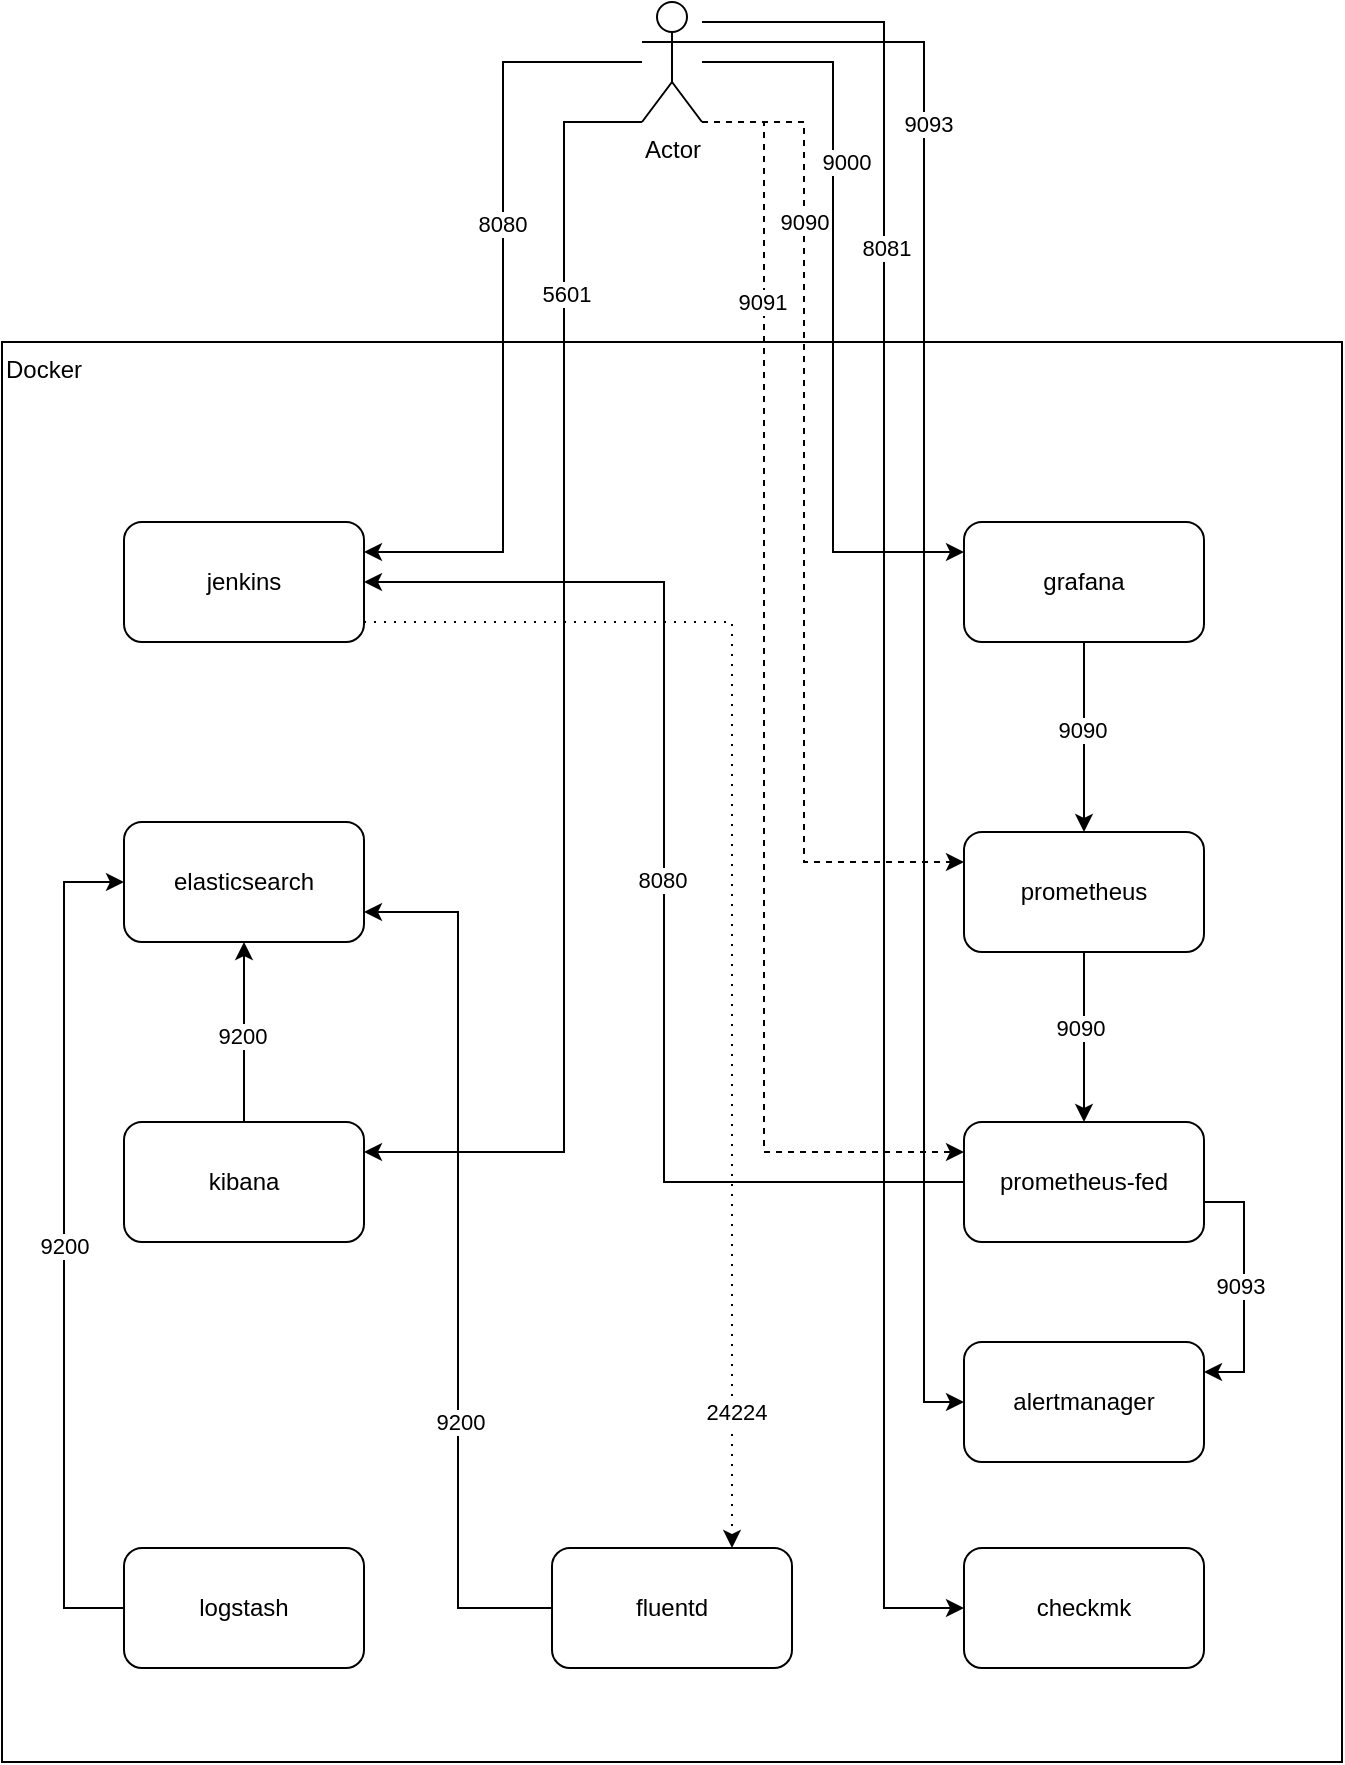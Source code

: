 <mxfile version="16.1.2" type="device"><diagram id="OTiGGHWo5XKhQ4NxsSo0" name="Page-1"><mxGraphModel dx="1106" dy="776" grid="1" gridSize="10" guides="1" tooltips="1" connect="1" arrows="1" fold="1" page="1" pageScale="1" pageWidth="827" pageHeight="1169" math="0" shadow="0"><root><mxCell id="0"/><mxCell id="1" parent="0"/><mxCell id="00u__rC7LjvEzyarCodA-2" value="Docker" style="rounded=0;whiteSpace=wrap;html=1;verticalAlign=top;align=left;" parent="1" vertex="1"><mxGeometry x="79" y="200" width="670" height="710" as="geometry"/></mxCell><mxCell id="CfjKA7PTfTR_ulklYEGw-4" style="edgeStyle=orthogonalEdgeStyle;rounded=0;orthogonalLoop=1;jettySize=auto;html=1;entryX=0.75;entryY=0;entryDx=0;entryDy=0;dashed=1;dashPattern=1 4;" parent="1" source="00u__rC7LjvEzyarCodA-1" target="CfjKA7PTfTR_ulklYEGw-1" edge="1"><mxGeometry relative="1" as="geometry"><Array as="points"><mxPoint x="444" y="340"/></Array></mxGeometry></mxCell><mxCell id="CfjKA7PTfTR_ulklYEGw-5" value="24224" style="edgeLabel;html=1;align=center;verticalAlign=middle;resizable=0;points=[];" parent="CfjKA7PTfTR_ulklYEGw-4" vertex="1" connectable="0"><mxGeometry x="0.431" y="2" relative="1" as="geometry"><mxPoint y="116" as="offset"/></mxGeometry></mxCell><mxCell id="00u__rC7LjvEzyarCodA-1" value="jenkins" style="rounded=1;whiteSpace=wrap;html=1;" parent="1" vertex="1"><mxGeometry x="140" y="290" width="120" height="60" as="geometry"/></mxCell><mxCell id="00u__rC7LjvEzyarCodA-13" style="edgeStyle=orthogonalEdgeStyle;rounded=0;orthogonalLoop=1;jettySize=auto;html=1;entryX=1;entryY=0.25;entryDx=0;entryDy=0;" parent="1" source="00u__rC7LjvEzyarCodA-3" target="00u__rC7LjvEzyarCodA-1" edge="1"><mxGeometry relative="1" as="geometry"/></mxCell><mxCell id="AIlZziSYGVUIbFPCbc-s-2" value="8080" style="edgeLabel;html=1;align=center;verticalAlign=middle;resizable=0;points=[];" parent="00u__rC7LjvEzyarCodA-13" vertex="1" connectable="0"><mxGeometry x="0.32" y="-1" relative="1" as="geometry"><mxPoint y="-103" as="offset"/></mxGeometry></mxCell><mxCell id="00u__rC7LjvEzyarCodA-14" style="edgeStyle=orthogonalEdgeStyle;rounded=0;orthogonalLoop=1;jettySize=auto;html=1;entryX=0;entryY=0.25;entryDx=0;entryDy=0;" parent="1" source="00u__rC7LjvEzyarCodA-3" target="00u__rC7LjvEzyarCodA-7" edge="1"><mxGeometry relative="1" as="geometry"/></mxCell><mxCell id="AIlZziSYGVUIbFPCbc-s-1" value="9000" style="edgeLabel;html=1;align=center;verticalAlign=middle;resizable=0;points=[];" parent="00u__rC7LjvEzyarCodA-14" vertex="1" connectable="0"><mxGeometry x="-0.104" y="2" relative="1" as="geometry"><mxPoint x="4" y="-53" as="offset"/></mxGeometry></mxCell><mxCell id="00u__rC7LjvEzyarCodA-15" style="edgeStyle=orthogonalEdgeStyle;rounded=0;orthogonalLoop=1;jettySize=auto;html=1;entryX=1;entryY=0.25;entryDx=0;entryDy=0;exitX=0;exitY=1;exitDx=0;exitDy=0;exitPerimeter=0;" parent="1" source="00u__rC7LjvEzyarCodA-3" target="00u__rC7LjvEzyarCodA-6" edge="1"><mxGeometry relative="1" as="geometry"><Array as="points"><mxPoint x="360" y="90"/><mxPoint x="360" y="605"/></Array></mxGeometry></mxCell><mxCell id="AIlZziSYGVUIbFPCbc-s-7" value="5601" style="edgeLabel;html=1;align=center;verticalAlign=middle;resizable=0;points=[];" parent="00u__rC7LjvEzyarCodA-15" vertex="1" connectable="0"><mxGeometry x="-0.618" y="1" relative="1" as="geometry"><mxPoint as="offset"/></mxGeometry></mxCell><mxCell id="00u__rC7LjvEzyarCodA-16" style="edgeStyle=orthogonalEdgeStyle;rounded=0;orthogonalLoop=1;jettySize=auto;html=1;entryX=0;entryY=0.25;entryDx=0;entryDy=0;dashed=1;" parent="1" source="00u__rC7LjvEzyarCodA-3" target="00u__rC7LjvEzyarCodA-8" edge="1"><mxGeometry relative="1" as="geometry"><Array as="points"><mxPoint x="480" y="90"/><mxPoint x="480" y="460"/></Array></mxGeometry></mxCell><mxCell id="AIlZziSYGVUIbFPCbc-s-3" value="9090" style="edgeLabel;html=1;align=center;verticalAlign=middle;resizable=0;points=[];" parent="00u__rC7LjvEzyarCodA-16" vertex="1" connectable="0"><mxGeometry x="0.381" y="3" relative="1" as="geometry"><mxPoint x="-3" y="-245" as="offset"/></mxGeometry></mxCell><mxCell id="00u__rC7LjvEzyarCodA-17" style="edgeStyle=orthogonalEdgeStyle;rounded=0;orthogonalLoop=1;jettySize=auto;html=1;entryX=0;entryY=0.25;entryDx=0;entryDy=0;dashed=1;exitX=1;exitY=1;exitDx=0;exitDy=0;exitPerimeter=0;" parent="1" source="00u__rC7LjvEzyarCodA-3" target="00u__rC7LjvEzyarCodA-9" edge="1"><mxGeometry relative="1" as="geometry"><Array as="points"><mxPoint x="460" y="90"/><mxPoint x="460" y="605"/></Array></mxGeometry></mxCell><mxCell id="AIlZziSYGVUIbFPCbc-s-4" value="9091" style="edgeLabel;html=1;align=center;verticalAlign=middle;resizable=0;points=[];" parent="00u__rC7LjvEzyarCodA-17" vertex="1" connectable="0"><mxGeometry x="0.508" y="-1" relative="1" as="geometry"><mxPoint y="-366" as="offset"/></mxGeometry></mxCell><mxCell id="J_PnEcBGdzFDpCsz1Ra3-2" style="edgeStyle=orthogonalEdgeStyle;rounded=0;orthogonalLoop=1;jettySize=auto;html=1;entryX=0;entryY=0.5;entryDx=0;entryDy=0;" parent="1" source="00u__rC7LjvEzyarCodA-3" target="J_PnEcBGdzFDpCsz1Ra3-4" edge="1"><mxGeometry relative="1" as="geometry"><Array as="points"><mxPoint x="520" y="40"/><mxPoint x="520" y="833"/></Array></mxGeometry></mxCell><mxCell id="J_PnEcBGdzFDpCsz1Ra3-3" value="8081" style="edgeLabel;html=1;align=center;verticalAlign=middle;resizable=0;points=[];" parent="J_PnEcBGdzFDpCsz1Ra3-2" vertex="1" connectable="0"><mxGeometry x="-0.606" y="1" relative="1" as="geometry"><mxPoint y="22" as="offset"/></mxGeometry></mxCell><mxCell id="vjiG-3XVL7cWX_n4T2IG-2" style="edgeStyle=orthogonalEdgeStyle;rounded=0;orthogonalLoop=1;jettySize=auto;html=1;entryX=0;entryY=0.5;entryDx=0;entryDy=0;" edge="1" parent="1" source="00u__rC7LjvEzyarCodA-3" target="vjiG-3XVL7cWX_n4T2IG-1"><mxGeometry relative="1" as="geometry"><Array as="points"><mxPoint x="540" y="50"/><mxPoint x="540" y="730"/></Array></mxGeometry></mxCell><mxCell id="vjiG-3XVL7cWX_n4T2IG-3" value="9093" style="edgeLabel;html=1;align=center;verticalAlign=middle;resizable=0;points=[];" vertex="1" connectable="0" parent="vjiG-3XVL7cWX_n4T2IG-2"><mxGeometry x="-0.626" y="2" relative="1" as="geometry"><mxPoint as="offset"/></mxGeometry></mxCell><mxCell id="00u__rC7LjvEzyarCodA-3" value="Actor" style="shape=umlActor;verticalLabelPosition=bottom;verticalAlign=top;html=1;outlineConnect=0;" parent="1" vertex="1"><mxGeometry x="399" y="30" width="30" height="60" as="geometry"/></mxCell><mxCell id="00u__rC7LjvEzyarCodA-5" value="elasticsearch" style="rounded=1;whiteSpace=wrap;html=1;" parent="1" vertex="1"><mxGeometry x="140" y="440" width="120" height="60" as="geometry"/></mxCell><mxCell id="00u__rC7LjvEzyarCodA-18" style="edgeStyle=orthogonalEdgeStyle;rounded=0;orthogonalLoop=1;jettySize=auto;html=1;" parent="1" source="00u__rC7LjvEzyarCodA-6" target="00u__rC7LjvEzyarCodA-5" edge="1"><mxGeometry relative="1" as="geometry"/></mxCell><mxCell id="AUN51JLNx6FcMosrRLsU-1" value="9200" style="edgeLabel;html=1;align=center;verticalAlign=middle;resizable=0;points=[];" parent="00u__rC7LjvEzyarCodA-18" vertex="1" connectable="0"><mxGeometry x="-0.044" y="1" relative="1" as="geometry"><mxPoint as="offset"/></mxGeometry></mxCell><mxCell id="00u__rC7LjvEzyarCodA-6" value="kibana" style="rounded=1;whiteSpace=wrap;html=1;" parent="1" vertex="1"><mxGeometry x="140" y="590" width="120" height="60" as="geometry"/></mxCell><mxCell id="00u__rC7LjvEzyarCodA-11" style="edgeStyle=orthogonalEdgeStyle;rounded=0;orthogonalLoop=1;jettySize=auto;html=1;entryX=0.5;entryY=0;entryDx=0;entryDy=0;" parent="1" source="00u__rC7LjvEzyarCodA-7" target="00u__rC7LjvEzyarCodA-8" edge="1"><mxGeometry relative="1" as="geometry"/></mxCell><mxCell id="AIlZziSYGVUIbFPCbc-s-5" value="9090" style="edgeLabel;html=1;align=center;verticalAlign=middle;resizable=0;points=[];" parent="00u__rC7LjvEzyarCodA-11" vertex="1" connectable="0"><mxGeometry x="-0.074" y="-1" relative="1" as="geometry"><mxPoint as="offset"/></mxGeometry></mxCell><mxCell id="00u__rC7LjvEzyarCodA-7" value="grafana" style="rounded=1;whiteSpace=wrap;html=1;" parent="1" vertex="1"><mxGeometry x="560" y="290" width="120" height="60" as="geometry"/></mxCell><mxCell id="00u__rC7LjvEzyarCodA-10" style="edgeStyle=orthogonalEdgeStyle;rounded=0;orthogonalLoop=1;jettySize=auto;html=1;" parent="1" source="00u__rC7LjvEzyarCodA-8" target="00u__rC7LjvEzyarCodA-9" edge="1"><mxGeometry relative="1" as="geometry"/></mxCell><mxCell id="AIlZziSYGVUIbFPCbc-s-6" value="9090" style="edgeLabel;html=1;align=center;verticalAlign=middle;resizable=0;points=[];" parent="00u__rC7LjvEzyarCodA-10" vertex="1" connectable="0"><mxGeometry x="-0.106" y="-2" relative="1" as="geometry"><mxPoint as="offset"/></mxGeometry></mxCell><mxCell id="00u__rC7LjvEzyarCodA-8" value="prometheus" style="rounded=1;whiteSpace=wrap;html=1;" parent="1" vertex="1"><mxGeometry x="560" y="445" width="120" height="60" as="geometry"/></mxCell><mxCell id="00u__rC7LjvEzyarCodA-12" style="edgeStyle=orthogonalEdgeStyle;rounded=0;orthogonalLoop=1;jettySize=auto;html=1;entryX=1;entryY=0.5;entryDx=0;entryDy=0;" parent="1" source="00u__rC7LjvEzyarCodA-9" target="00u__rC7LjvEzyarCodA-1" edge="1"><mxGeometry relative="1" as="geometry"/></mxCell><mxCell id="AIlZziSYGVUIbFPCbc-s-8" value="8080" style="edgeLabel;html=1;align=center;verticalAlign=middle;resizable=0;points=[];" parent="00u__rC7LjvEzyarCodA-12" vertex="1" connectable="0"><mxGeometry x="0.005" y="1" relative="1" as="geometry"><mxPoint as="offset"/></mxGeometry></mxCell><mxCell id="vjiG-3XVL7cWX_n4T2IG-4" style="edgeStyle=orthogonalEdgeStyle;rounded=0;orthogonalLoop=1;jettySize=auto;html=1;entryX=1;entryY=0.25;entryDx=0;entryDy=0;" edge="1" parent="1" source="00u__rC7LjvEzyarCodA-9" target="vjiG-3XVL7cWX_n4T2IG-1"><mxGeometry relative="1" as="geometry"><Array as="points"><mxPoint x="700" y="630"/><mxPoint x="700" y="715"/></Array></mxGeometry></mxCell><mxCell id="vjiG-3XVL7cWX_n4T2IG-6" value="9093" style="edgeLabel;html=1;align=center;verticalAlign=middle;resizable=0;points=[];" vertex="1" connectable="0" parent="vjiG-3XVL7cWX_n4T2IG-4"><mxGeometry x="-0.008" y="-2" relative="1" as="geometry"><mxPoint as="offset"/></mxGeometry></mxCell><mxCell id="00u__rC7LjvEzyarCodA-9" value="prometheus-fed" style="rounded=1;whiteSpace=wrap;html=1;" parent="1" vertex="1"><mxGeometry x="560" y="590" width="120" height="60" as="geometry"/></mxCell><mxCell id="CfjKA7PTfTR_ulklYEGw-6" value="9200" style="edgeStyle=orthogonalEdgeStyle;rounded=0;orthogonalLoop=1;jettySize=auto;html=1;entryX=0;entryY=0.5;entryDx=0;entryDy=0;exitX=0;exitY=0.5;exitDx=0;exitDy=0;" parent="1" source="J_PnEcBGdzFDpCsz1Ra3-1" target="00u__rC7LjvEzyarCodA-5" edge="1"><mxGeometry relative="1" as="geometry"><Array as="points"><mxPoint x="110" y="833"/><mxPoint x="110" y="470"/></Array></mxGeometry></mxCell><mxCell id="J_PnEcBGdzFDpCsz1Ra3-1" value="logstash" style="rounded=1;whiteSpace=wrap;html=1;" parent="1" vertex="1"><mxGeometry x="140" y="803" width="120" height="60" as="geometry"/></mxCell><mxCell id="J_PnEcBGdzFDpCsz1Ra3-4" value="checkmk" style="rounded=1;whiteSpace=wrap;html=1;" parent="1" vertex="1"><mxGeometry x="560" y="803" width="120" height="60" as="geometry"/></mxCell><mxCell id="CfjKA7PTfTR_ulklYEGw-2" style="edgeStyle=orthogonalEdgeStyle;rounded=0;orthogonalLoop=1;jettySize=auto;html=1;entryX=1;entryY=0.75;entryDx=0;entryDy=0;" parent="1" source="CfjKA7PTfTR_ulklYEGw-1" target="00u__rC7LjvEzyarCodA-5" edge="1"><mxGeometry relative="1" as="geometry"/></mxCell><mxCell id="CfjKA7PTfTR_ulklYEGw-3" value="9200" style="edgeLabel;html=1;align=center;verticalAlign=middle;resizable=0;points=[];" parent="CfjKA7PTfTR_ulklYEGw-2" vertex="1" connectable="0"><mxGeometry x="-0.367" y="-1" relative="1" as="geometry"><mxPoint as="offset"/></mxGeometry></mxCell><mxCell id="CfjKA7PTfTR_ulklYEGw-1" value="fluentd" style="rounded=1;whiteSpace=wrap;html=1;" parent="1" vertex="1"><mxGeometry x="354" y="803" width="120" height="60" as="geometry"/></mxCell><mxCell id="vjiG-3XVL7cWX_n4T2IG-1" value="alertmanager" style="rounded=1;whiteSpace=wrap;html=1;" vertex="1" parent="1"><mxGeometry x="560" y="700" width="120" height="60" as="geometry"/></mxCell></root></mxGraphModel></diagram></mxfile>